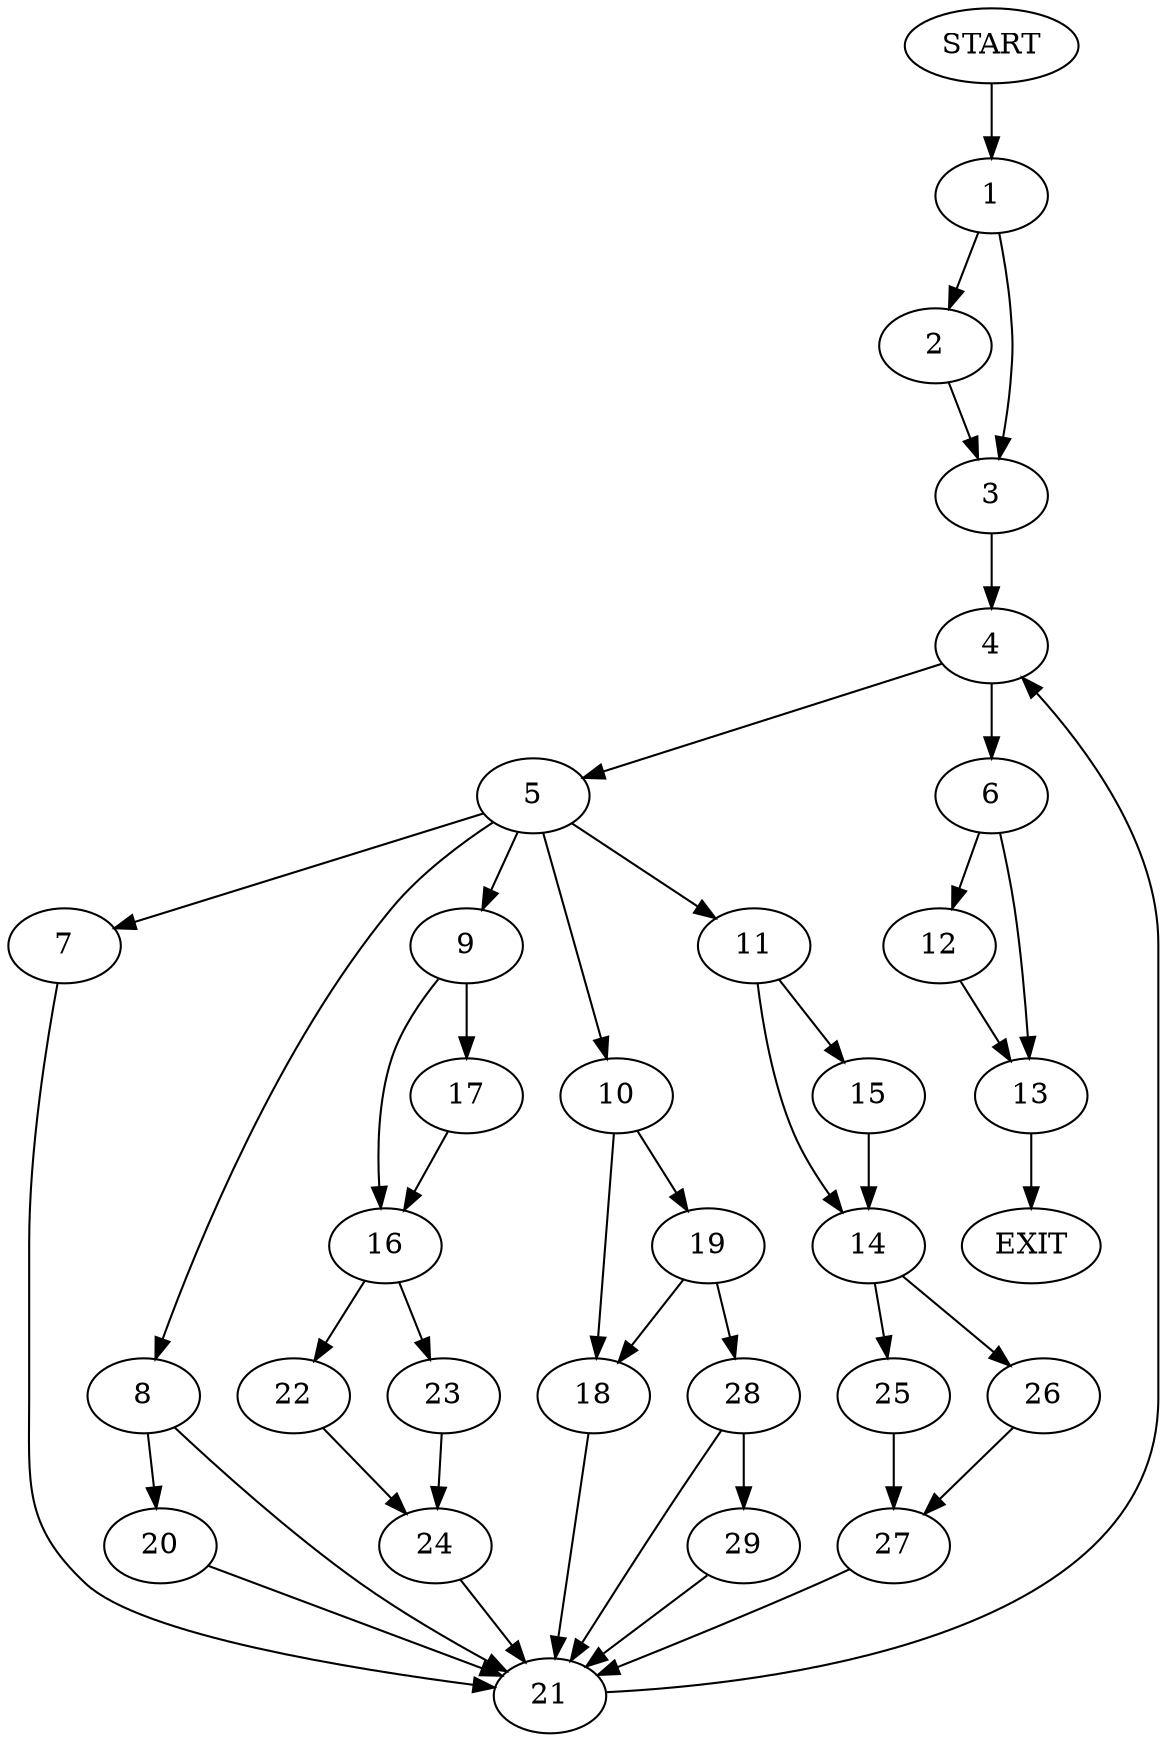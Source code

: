 digraph {
0 [label="START"]
30 [label="EXIT"]
0 -> 1
1 -> 2
1 -> 3
2 -> 3
3 -> 4
4 -> 5
4 -> 6
5 -> 7
5 -> 8
5 -> 9
5 -> 10
5 -> 11
6 -> 12
6 -> 13
11 -> 14
11 -> 15
9 -> 16
9 -> 17
10 -> 18
10 -> 19
8 -> 20
8 -> 21
7 -> 21
20 -> 21
21 -> 4
17 -> 16
16 -> 22
16 -> 23
22 -> 24
23 -> 24
24 -> 21
15 -> 14
14 -> 25
14 -> 26
25 -> 27
26 -> 27
27 -> 21
18 -> 21
19 -> 28
19 -> 18
28 -> 21
28 -> 29
29 -> 21
12 -> 13
13 -> 30
}
